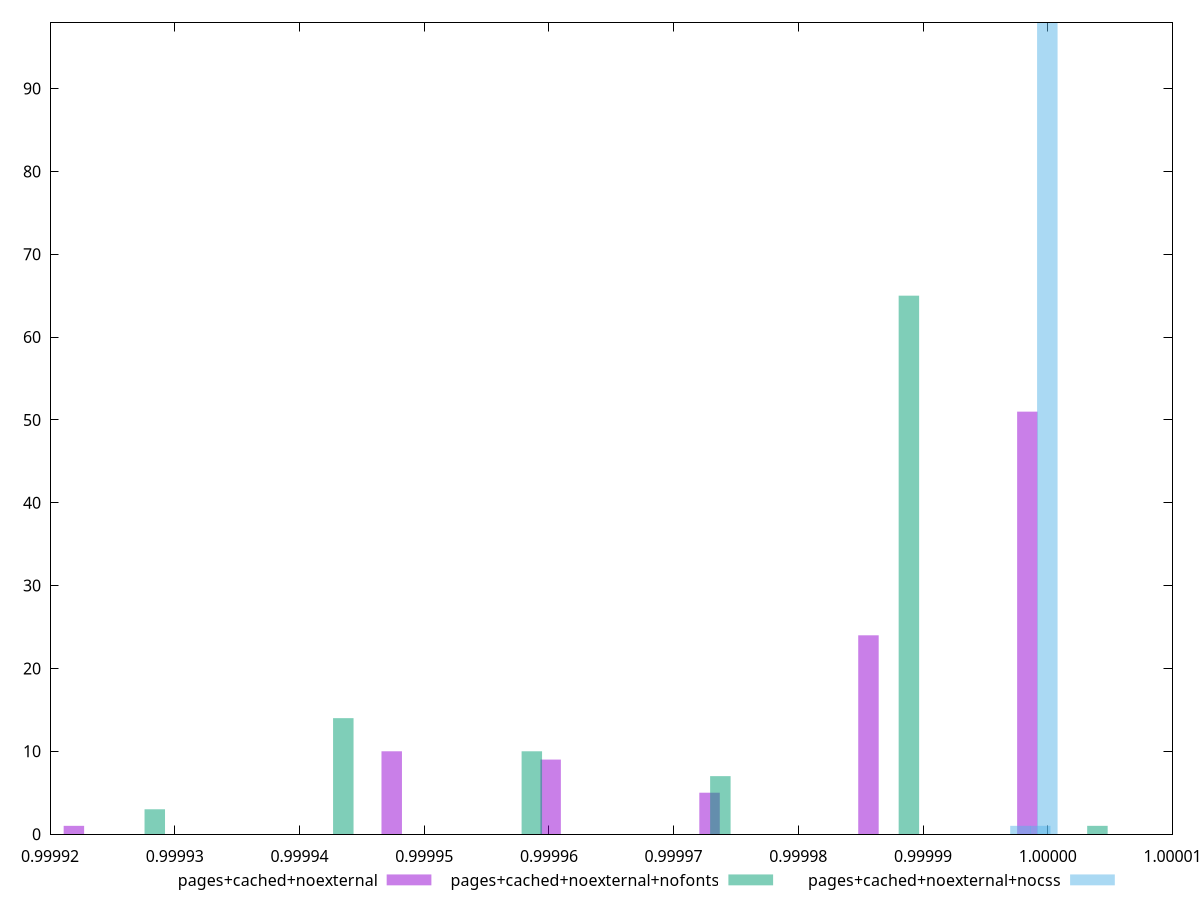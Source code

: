 $_pagesCachedNoexternal <<EOF
0.9999983638823595 51
0.9999473981637986 10
0.9999728810230791 5
0.9999856224527193 24
0.9999219153045182 1
0.9999601395934389 9
EOF
$_pagesCachedNoexternalNofonts <<EOF
0.9999888645550634 65
0.9999435163282946 14
0.9999586324038842 10
1.000003980630653 1
0.9999284002527049 3
0.9999737484794737 7
EOF
$_pagesCachedNoexternalNocss <<EOF
0.9999999641342968 98
0.99999780855098 1
0.9999993949667038 1
EOF
set key outside below
set terminal pngcairo
set output "report_00005_2020-11-02T22-26-11.212Z/max-potential-fid/max-potential-fid_pages+cached+noexternal_pages+cached+noexternal+nofonts_pages+cached+noexternal+nocss+hist.png"
set boxwidth 0.000001641306522697228
set style fill transparent solid 0.5 noborder
set yrange [0:98]
plot $_pagesCachedNoexternal title "pages+cached+noexternal" with boxes ,$_pagesCachedNoexternalNofonts title "pages+cached+noexternal+nofonts" with boxes ,$_pagesCachedNoexternalNocss title "pages+cached+noexternal+nocss" with boxes ,
